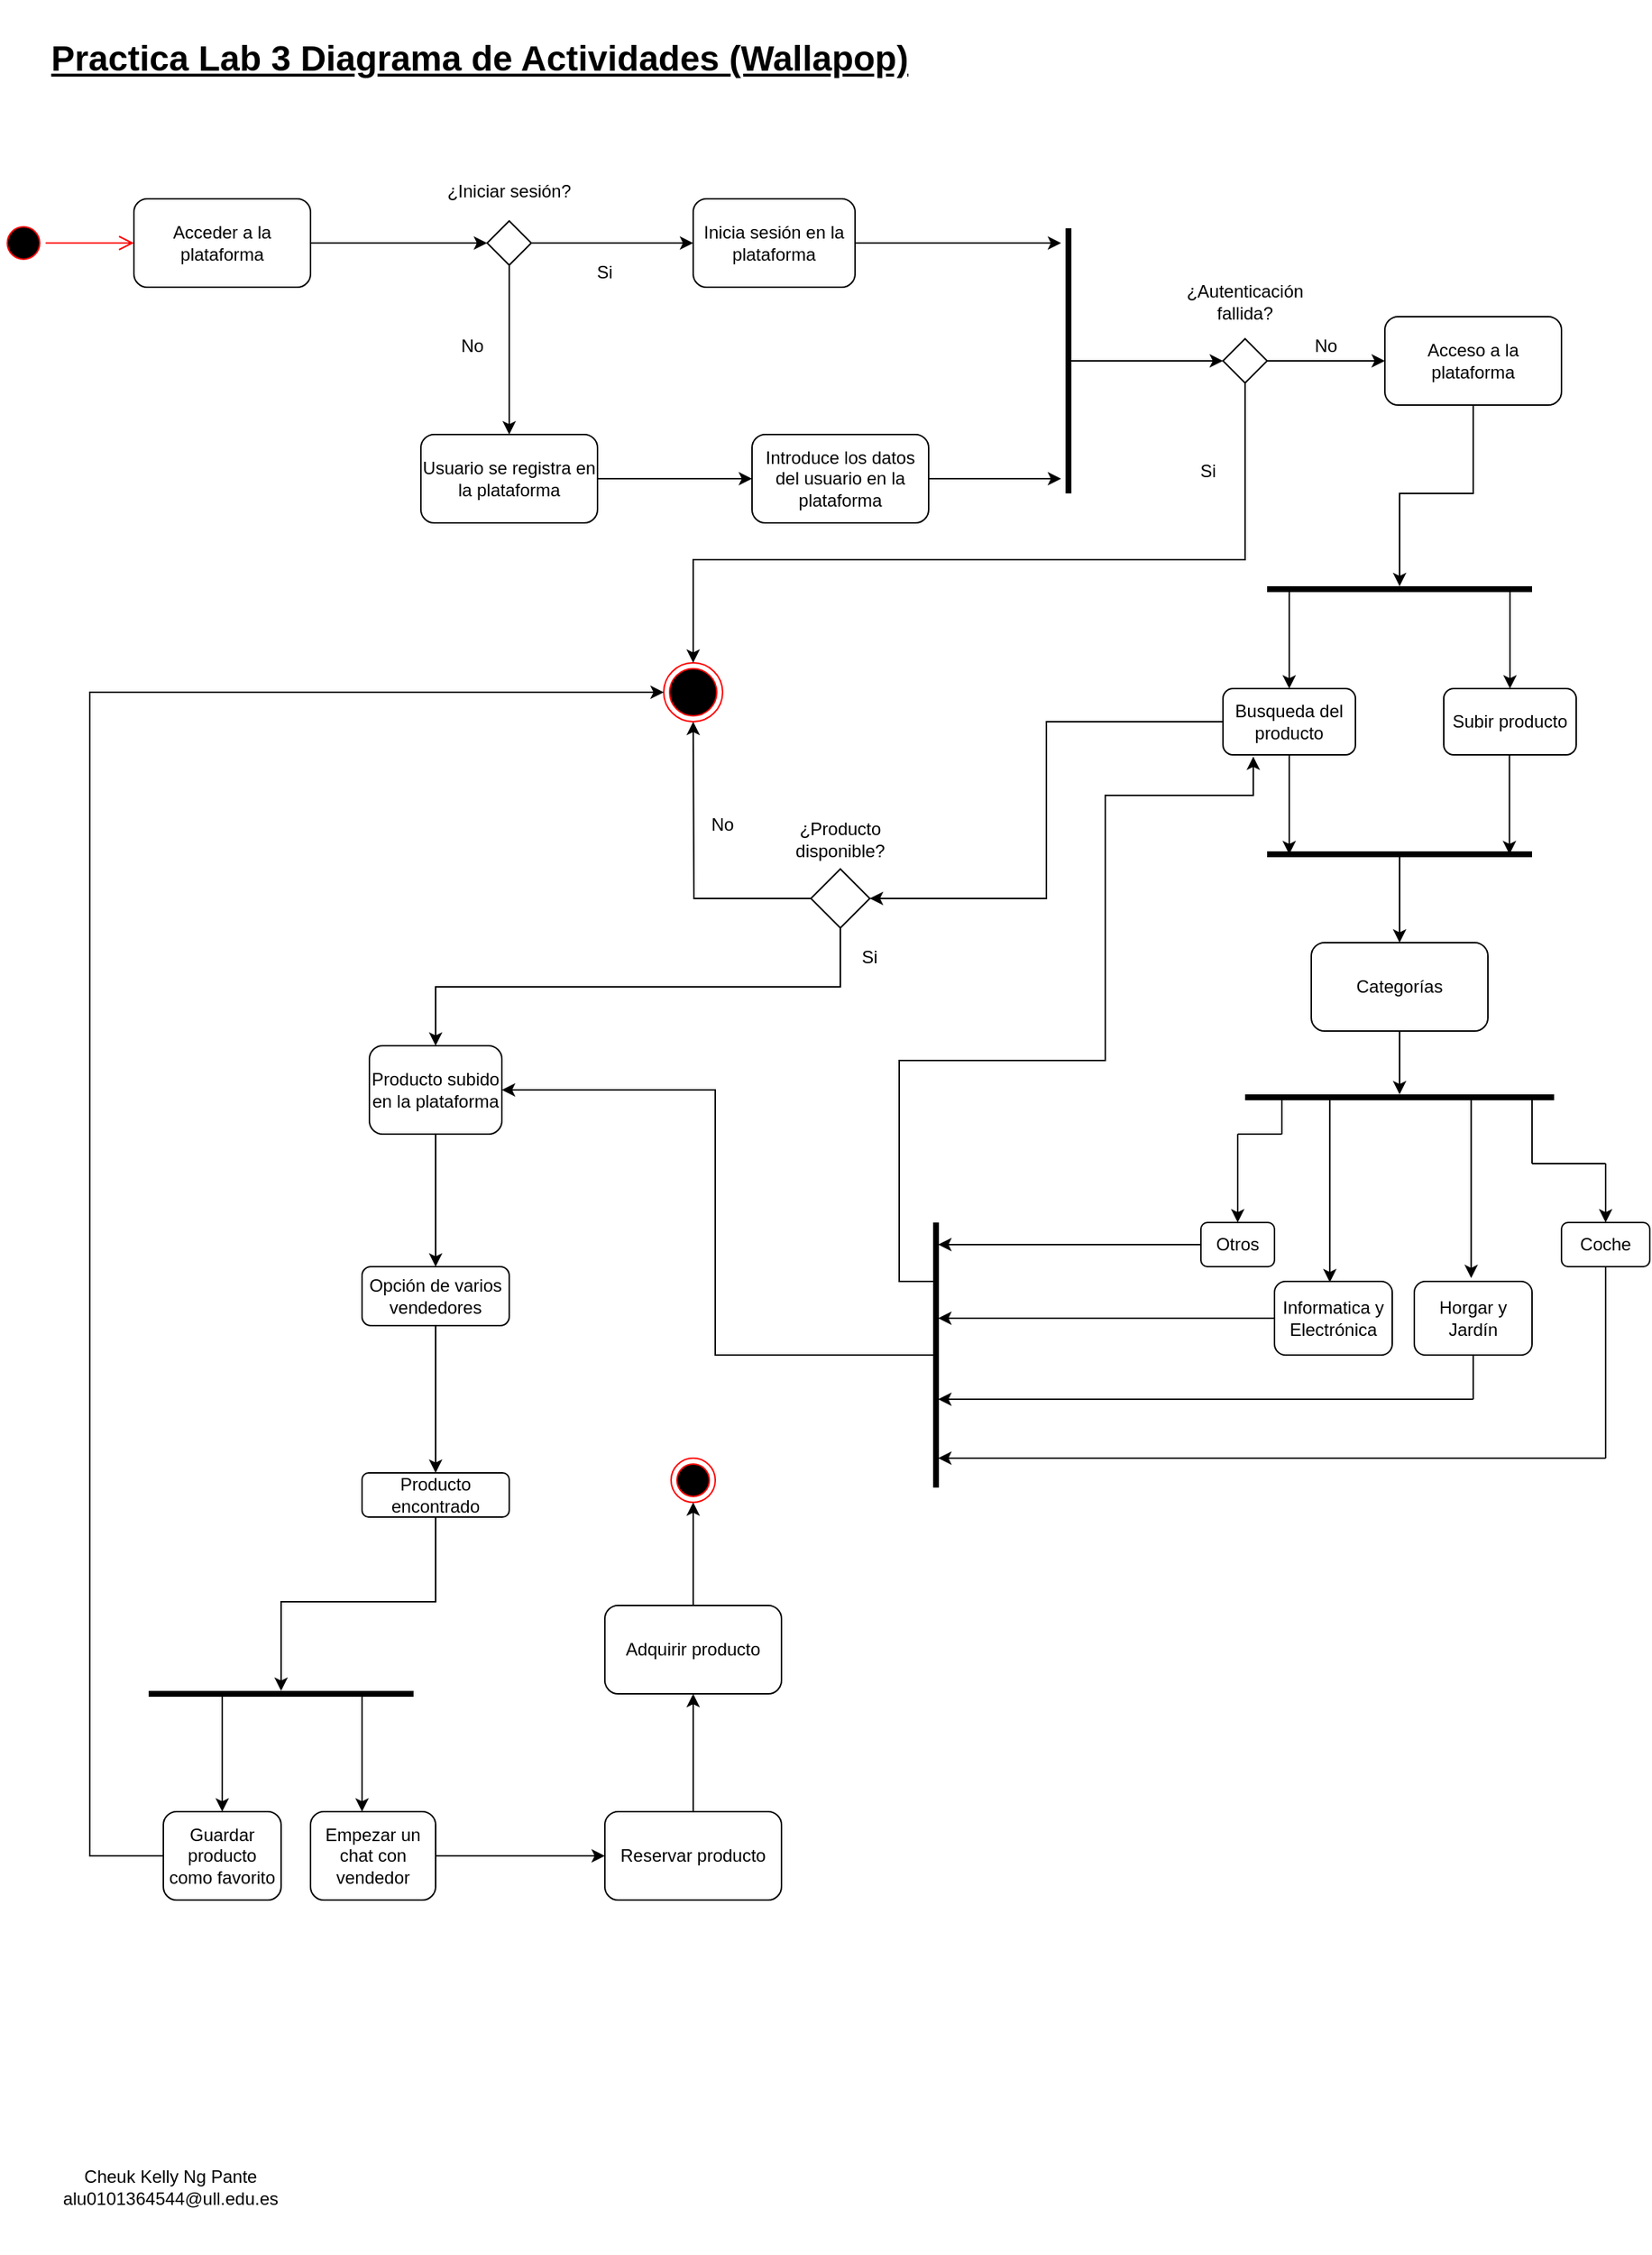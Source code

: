 <mxfile version="14.4.3" type="device"><diagram id="FfPMZYUfNlhaU3RSrBJM" name="Página-1"><mxGraphModel dx="791" dy="391" grid="1" gridSize="10" guides="1" tooltips="1" connect="1" arrows="1" fold="1" page="1" pageScale="1" pageWidth="1169" pageHeight="1654" math="0" shadow="0"><root><mxCell id="0"/><mxCell id="1" parent="0"/><mxCell id="DQUhjhGnH42n1DBm-bsd-1" value="&lt;font style=&quot;font-size: 24px&quot;&gt;&lt;u&gt;&lt;b&gt;Practica Lab 3 Diagrama de Actividades (Wallapop)&lt;/b&gt;&lt;/u&gt;&lt;/font&gt;" style="text;html=1;strokeColor=none;fillColor=none;align=center;verticalAlign=middle;whiteSpace=wrap;rounded=0;" parent="1" vertex="1"><mxGeometry x="30" y="30" width="610" height="80" as="geometry"/></mxCell><mxCell id="0nnLSkjJbwJCWhRncH9Z-2" value="Acceder a la plataforma" style="rounded=1;whiteSpace=wrap;html=1;" parent="1" vertex="1"><mxGeometry x="100" y="165" width="120" height="60" as="geometry"/></mxCell><mxCell id="0nnLSkjJbwJCWhRncH9Z-4" value="" style="rhombus;whiteSpace=wrap;html=1;" parent="1" vertex="1"><mxGeometry x="340" y="180" width="30" height="30" as="geometry"/></mxCell><mxCell id="0nnLSkjJbwJCWhRncH9Z-5" value="¿Iniciar sesión?" style="text;html=1;strokeColor=none;fillColor=none;align=center;verticalAlign=middle;whiteSpace=wrap;rounded=0;" parent="1" vertex="1"><mxGeometry x="290" y="130" width="130" height="60" as="geometry"/></mxCell><mxCell id="0nnLSkjJbwJCWhRncH9Z-6" value="" style="endArrow=classic;html=1;exitX=1;exitY=0.5;exitDx=0;exitDy=0;" parent="1" source="0nnLSkjJbwJCWhRncH9Z-4" edge="1"><mxGeometry width="50" height="50" relative="1" as="geometry"><mxPoint x="440" y="235" as="sourcePoint"/><mxPoint x="480" y="195" as="targetPoint"/></mxGeometry></mxCell><mxCell id="0nnLSkjJbwJCWhRncH9Z-12" style="edgeStyle=orthogonalEdgeStyle;rounded=0;orthogonalLoop=1;jettySize=auto;html=1;" parent="1" source="0nnLSkjJbwJCWhRncH9Z-7" edge="1"><mxGeometry relative="1" as="geometry"><mxPoint x="730" y="195" as="targetPoint"/></mxGeometry></mxCell><mxCell id="0nnLSkjJbwJCWhRncH9Z-7" value="Inicia sesión en la plataforma" style="rounded=1;whiteSpace=wrap;html=1;" parent="1" vertex="1"><mxGeometry x="480" y="165" width="110" height="60" as="geometry"/></mxCell><mxCell id="0nnLSkjJbwJCWhRncH9Z-8" value="" style="endArrow=classic;html=1;exitX=1;exitY=0.5;exitDx=0;exitDy=0;" parent="1" source="0nnLSkjJbwJCWhRncH9Z-2" target="0nnLSkjJbwJCWhRncH9Z-4" edge="1"><mxGeometry width="50" height="50" relative="1" as="geometry"><mxPoint x="220" y="195" as="sourcePoint"/><mxPoint x="340" y="195" as="targetPoint"/></mxGeometry></mxCell><mxCell id="0nnLSkjJbwJCWhRncH9Z-9" value="" style="endArrow=classic;html=1;exitX=0.5;exitY=1;exitDx=0;exitDy=0;" parent="1" source="0nnLSkjJbwJCWhRncH9Z-4" edge="1"><mxGeometry width="50" height="50" relative="1" as="geometry"><mxPoint x="320" y="305" as="sourcePoint"/><mxPoint x="355" y="325" as="targetPoint"/></mxGeometry></mxCell><mxCell id="0nnLSkjJbwJCWhRncH9Z-10" value="Si" style="text;html=1;strokeColor=none;fillColor=none;align=center;verticalAlign=middle;whiteSpace=wrap;rounded=0;" parent="1" vertex="1"><mxGeometry x="400" y="205" width="40" height="20" as="geometry"/></mxCell><mxCell id="0nnLSkjJbwJCWhRncH9Z-11" value="No" style="text;html=1;strokeColor=none;fillColor=none;align=center;verticalAlign=middle;whiteSpace=wrap;rounded=0;" parent="1" vertex="1"><mxGeometry x="310" y="255" width="40" height="20" as="geometry"/></mxCell><mxCell id="0nnLSkjJbwJCWhRncH9Z-13" value="Usuario se registra en la plataforma" style="rounded=1;whiteSpace=wrap;html=1;" parent="1" vertex="1"><mxGeometry x="295" y="325" width="120" height="60" as="geometry"/></mxCell><mxCell id="0nnLSkjJbwJCWhRncH9Z-15" value="" style="endArrow=classic;html=1;exitX=1;exitY=0.5;exitDx=0;exitDy=0;entryX=0;entryY=0.5;entryDx=0;entryDy=0;" parent="1" source="0nnLSkjJbwJCWhRncH9Z-13" edge="1"><mxGeometry width="50" height="50" relative="1" as="geometry"><mxPoint x="430" y="385" as="sourcePoint"/><mxPoint x="520" y="355" as="targetPoint"/></mxGeometry></mxCell><mxCell id="0nnLSkjJbwJCWhRncH9Z-17" value="Introduce los datos del usuario en la plataforma" style="rounded=1;whiteSpace=wrap;html=1;" parent="1" vertex="1"><mxGeometry x="520" y="325" width="120" height="60" as="geometry"/></mxCell><mxCell id="0nnLSkjJbwJCWhRncH9Z-24" value="" style="endArrow=classic;html=1;exitX=1;exitY=0.5;exitDx=0;exitDy=0;" parent="1" source="0nnLSkjJbwJCWhRncH9Z-17" edge="1"><mxGeometry width="50" height="50" relative="1" as="geometry"><mxPoint x="680" y="385" as="sourcePoint"/><mxPoint x="730" y="355" as="targetPoint"/></mxGeometry></mxCell><mxCell id="0nnLSkjJbwJCWhRncH9Z-65" style="edgeStyle=orthogonalEdgeStyle;rounded=0;orthogonalLoop=1;jettySize=auto;html=1;" parent="1" source="0nnLSkjJbwJCWhRncH9Z-25" target="0nnLSkjJbwJCWhRncH9Z-63" edge="1"><mxGeometry relative="1" as="geometry"/></mxCell><mxCell id="0nnLSkjJbwJCWhRncH9Z-25" value="Acceso a la plataforma" style="rounded=1;whiteSpace=wrap;html=1;" parent="1" vertex="1"><mxGeometry x="950" y="245" width="120" height="60" as="geometry"/></mxCell><mxCell id="0nnLSkjJbwJCWhRncH9Z-171" style="edgeStyle=orthogonalEdgeStyle;rounded=0;orthogonalLoop=1;jettySize=auto;html=1;entryX=0;entryY=0.5;entryDx=0;entryDy=0;" parent="1" source="0nnLSkjJbwJCWhRncH9Z-34" target="0nnLSkjJbwJCWhRncH9Z-169" edge="1"><mxGeometry relative="1" as="geometry"/></mxCell><mxCell id="0nnLSkjJbwJCWhRncH9Z-34" value="" style="line;strokeWidth=4;direction=south;html=1;perimeter=backbonePerimeter;points=[];outlineConnect=0;" parent="1" vertex="1"><mxGeometry x="730" y="185" width="10" height="180" as="geometry"/></mxCell><mxCell id="0nnLSkjJbwJCWhRncH9Z-59" value="" style="ellipse;html=1;shape=startState;fillColor=#000000;strokeColor=#ff0000;" parent="1" vertex="1"><mxGeometry x="10" y="180" width="30" height="30" as="geometry"/></mxCell><mxCell id="0nnLSkjJbwJCWhRncH9Z-60" value="" style="edgeStyle=orthogonalEdgeStyle;html=1;verticalAlign=bottom;endArrow=open;endSize=8;strokeColor=#ff0000;entryX=0;entryY=0.5;entryDx=0;entryDy=0;" parent="1" source="0nnLSkjJbwJCWhRncH9Z-59" target="0nnLSkjJbwJCWhRncH9Z-2" edge="1"><mxGeometry relative="1" as="geometry"><mxPoint x="70" y="190" as="targetPoint"/><Array as="points"><mxPoint x="70" y="195"/><mxPoint x="70" y="195"/></Array></mxGeometry></mxCell><mxCell id="0nnLSkjJbwJCWhRncH9Z-63" value="" style="line;strokeWidth=4;direction=south;html=1;perimeter=backbonePerimeter;points=[];outlineConnect=0;rotation=90;" parent="1" vertex="1"><mxGeometry x="955" y="340" width="10" height="180" as="geometry"/></mxCell><mxCell id="0nnLSkjJbwJCWhRncH9Z-75" style="edgeStyle=orthogonalEdgeStyle;rounded=0;orthogonalLoop=1;jettySize=auto;html=1;exitX=1;exitY=0.5;exitDx=0;exitDy=0;entryX=0.5;entryY=0;entryDx=0;entryDy=0;" parent="1" source="0nnLSkjJbwJCWhRncH9Z-132" target="0nnLSkjJbwJCWhRncH9Z-159" edge="1"><mxGeometry relative="1" as="geometry"><Array as="points"><mxPoint x="580" y="700"/><mxPoint x="305" y="700"/></Array></mxGeometry></mxCell><mxCell id="0nnLSkjJbwJCWhRncH9Z-76" style="edgeStyle=orthogonalEdgeStyle;rounded=0;orthogonalLoop=1;jettySize=auto;html=1;" parent="1" source="0nnLSkjJbwJCWhRncH9Z-64" edge="1"><mxGeometry relative="1" as="geometry"><mxPoint x="885" y="610" as="targetPoint"/></mxGeometry></mxCell><mxCell id="0nnLSkjJbwJCWhRncH9Z-150" style="edgeStyle=orthogonalEdgeStyle;rounded=0;orthogonalLoop=1;jettySize=auto;html=1;entryX=0.5;entryY=0;entryDx=0;entryDy=0;" parent="1" source="0nnLSkjJbwJCWhRncH9Z-64" target="0nnLSkjJbwJCWhRncH9Z-132" edge="1"><mxGeometry relative="1" as="geometry"/></mxCell><mxCell id="0nnLSkjJbwJCWhRncH9Z-64" value="Busqueda del producto" style="rounded=1;whiteSpace=wrap;html=1;" parent="1" vertex="1"><mxGeometry x="840" y="497.5" width="90" height="45" as="geometry"/></mxCell><mxCell id="0nnLSkjJbwJCWhRncH9Z-66" value="" style="endArrow=classic;html=1;entryX=0.5;entryY=0;entryDx=0;entryDy=0;" parent="1" source="0nnLSkjJbwJCWhRncH9Z-63" target="0nnLSkjJbwJCWhRncH9Z-64" edge="1"><mxGeometry width="50" height="50" relative="1" as="geometry"><mxPoint x="710" y="530" as="sourcePoint"/><mxPoint x="760" y="480" as="targetPoint"/></mxGeometry></mxCell><mxCell id="0nnLSkjJbwJCWhRncH9Z-71" value="" style="endArrow=classic;html=1;entryX=0.5;entryY=0;entryDx=0;entryDy=0;" parent="1" source="0nnLSkjJbwJCWhRncH9Z-63" edge="1"><mxGeometry width="50" height="50" relative="1" as="geometry"><mxPoint x="890" y="710" as="sourcePoint"/><mxPoint x="1035" y="497.5" as="targetPoint"/></mxGeometry></mxCell><mxCell id="0nnLSkjJbwJCWhRncH9Z-165" style="edgeStyle=orthogonalEdgeStyle;rounded=0;orthogonalLoop=1;jettySize=auto;html=1;entryX=0.5;entryY=0;entryDx=0;entryDy=0;" parent="1" source="0nnLSkjJbwJCWhRncH9Z-74" target="0nnLSkjJbwJCWhRncH9Z-162" edge="1"><mxGeometry relative="1" as="geometry"><mxPoint x="180" y="1140" as="targetPoint"/></mxGeometry></mxCell><mxCell id="0nnLSkjJbwJCWhRncH9Z-82" value="Subir producto" style="rounded=1;whiteSpace=wrap;html=1;" parent="1" vertex="1"><mxGeometry x="990" y="497.5" width="90" height="45" as="geometry"/></mxCell><mxCell id="0nnLSkjJbwJCWhRncH9Z-83" style="edgeStyle=orthogonalEdgeStyle;rounded=0;orthogonalLoop=1;jettySize=auto;html=1;" parent="1" edge="1"><mxGeometry relative="1" as="geometry"><mxPoint x="1034.66" y="610" as="targetPoint"/><mxPoint x="1034.66" y="542.5" as="sourcePoint"/></mxGeometry></mxCell><mxCell id="0nnLSkjJbwJCWhRncH9Z-84" value="" style="line;strokeWidth=4;direction=south;html=1;perimeter=backbonePerimeter;points=[];outlineConnect=0;rotation=90;" parent="1" vertex="1"><mxGeometry x="955" y="520" width="10" height="180" as="geometry"/></mxCell><mxCell id="0nnLSkjJbwJCWhRncH9Z-86" value="Categorías" style="rounded=1;whiteSpace=wrap;html=1;" parent="1" vertex="1"><mxGeometry x="900" y="670" width="120" height="60" as="geometry"/></mxCell><mxCell id="0nnLSkjJbwJCWhRncH9Z-89" value="" style="endArrow=classic;html=1;exitX=0.5;exitY=1;exitDx=0;exitDy=0;" parent="1" source="0nnLSkjJbwJCWhRncH9Z-86" edge="1" target="0nnLSkjJbwJCWhRncH9Z-166"><mxGeometry width="50" height="50" relative="1" as="geometry"><mxPoint x="660" y="770" as="sourcePoint"/><mxPoint x="960" y="780" as="targetPoint"/></mxGeometry></mxCell><mxCell id="0nnLSkjJbwJCWhRncH9Z-90" value="" style="endArrow=classic;html=1;entryX=0.5;entryY=0;entryDx=0;entryDy=0;" parent="1" source="0nnLSkjJbwJCWhRncH9Z-84" target="0nnLSkjJbwJCWhRncH9Z-86" edge="1"><mxGeometry width="50" height="50" relative="1" as="geometry"><mxPoint x="890" y="650" as="sourcePoint"/><mxPoint x="850" y="640" as="targetPoint"/></mxGeometry></mxCell><mxCell id="0nnLSkjJbwJCWhRncH9Z-100" value="Horgar y Jardín" style="rounded=1;whiteSpace=wrap;html=1;" parent="1" vertex="1"><mxGeometry x="970" y="900" width="80" height="50" as="geometry"/></mxCell><mxCell id="0nnLSkjJbwJCWhRncH9Z-101" value="Coche" style="rounded=1;whiteSpace=wrap;html=1;" parent="1" vertex="1"><mxGeometry x="1070" y="860" width="60" height="30" as="geometry"/></mxCell><mxCell id="0nnLSkjJbwJCWhRncH9Z-102" value="Otros" style="rounded=1;whiteSpace=wrap;html=1;" parent="1" vertex="1"><mxGeometry x="825" y="860" width="50" height="30" as="geometry"/></mxCell><mxCell id="0nnLSkjJbwJCWhRncH9Z-103" value="Informatica y Electrónica" style="rounded=1;whiteSpace=wrap;html=1;" parent="1" vertex="1"><mxGeometry x="875" y="900" width="80" height="50" as="geometry"/></mxCell><mxCell id="0nnLSkjJbwJCWhRncH9Z-158" style="edgeStyle=orthogonalEdgeStyle;rounded=0;orthogonalLoop=1;jettySize=auto;html=1;entryX=1;entryY=0.5;entryDx=0;entryDy=0;" parent="1" source="0nnLSkjJbwJCWhRncH9Z-105" target="0nnLSkjJbwJCWhRncH9Z-159" edge="1"><mxGeometry relative="1" as="geometry"><mxPoint x="430" y="950" as="targetPoint"/></mxGeometry></mxCell><mxCell id="0nnLSkjJbwJCWhRncH9Z-105" value="" style="line;strokeWidth=4;direction=south;html=1;perimeter=backbonePerimeter;points=[];outlineConnect=0;" parent="1" vertex="1"><mxGeometry x="640" y="860" width="10" height="180" as="geometry"/></mxCell><mxCell id="0nnLSkjJbwJCWhRncH9Z-107" value="" style="endArrow=classic;html=1;exitX=0;exitY=0.5;exitDx=0;exitDy=0;" parent="1" source="0nnLSkjJbwJCWhRncH9Z-102" target="0nnLSkjJbwJCWhRncH9Z-105" edge="1"><mxGeometry width="50" height="50" relative="1" as="geometry"><mxPoint x="680" y="870" as="sourcePoint"/><mxPoint x="730" y="820" as="targetPoint"/></mxGeometry></mxCell><mxCell id="0nnLSkjJbwJCWhRncH9Z-108" value="" style="endArrow=classic;html=1;exitX=0;exitY=0.5;exitDx=0;exitDy=0;" parent="1" source="0nnLSkjJbwJCWhRncH9Z-103" target="0nnLSkjJbwJCWhRncH9Z-105" edge="1"><mxGeometry width="50" height="50" relative="1" as="geometry"><mxPoint x="690" y="970" as="sourcePoint"/><mxPoint x="740" y="920" as="targetPoint"/></mxGeometry></mxCell><mxCell id="0nnLSkjJbwJCWhRncH9Z-110" value="" style="endArrow=none;html=1;entryX=0.5;entryY=1;entryDx=0;entryDy=0;" parent="1" target="0nnLSkjJbwJCWhRncH9Z-100" edge="1"><mxGeometry width="50" height="50" relative="1" as="geometry"><mxPoint x="1010" y="980" as="sourcePoint"/><mxPoint x="990" y="960" as="targetPoint"/></mxGeometry></mxCell><mxCell id="0nnLSkjJbwJCWhRncH9Z-111" value="" style="endArrow=classic;html=1;" parent="1" target="0nnLSkjJbwJCWhRncH9Z-105" edge="1"><mxGeometry width="50" height="50" relative="1" as="geometry"><mxPoint x="1010" y="980" as="sourcePoint"/><mxPoint x="800" y="970" as="targetPoint"/></mxGeometry></mxCell><mxCell id="0nnLSkjJbwJCWhRncH9Z-116" value="" style="endArrow=classic;html=1;" parent="1" target="0nnLSkjJbwJCWhRncH9Z-105" edge="1"><mxGeometry width="50" height="50" relative="1" as="geometry"><mxPoint x="1100" y="1020" as="sourcePoint"/><mxPoint x="930" y="1010" as="targetPoint"/></mxGeometry></mxCell><mxCell id="0nnLSkjJbwJCWhRncH9Z-119" value="" style="endArrow=none;html=1;exitX=0.5;exitY=1;exitDx=0;exitDy=0;" parent="1" source="0nnLSkjJbwJCWhRncH9Z-101" edge="1"><mxGeometry width="50" height="50" relative="1" as="geometry"><mxPoint x="1100" y="980" as="sourcePoint"/><mxPoint x="1100" y="1020" as="targetPoint"/></mxGeometry></mxCell><mxCell id="0nnLSkjJbwJCWhRncH9Z-145" style="edgeStyle=orthogonalEdgeStyle;rounded=0;orthogonalLoop=1;jettySize=auto;html=1;entryX=0.229;entryY=1.026;entryDx=0;entryDy=0;entryPerimeter=0;" parent="1" source="0nnLSkjJbwJCWhRncH9Z-105" target="0nnLSkjJbwJCWhRncH9Z-64" edge="1"><mxGeometry relative="1" as="geometry"><mxPoint x="751" y="570" as="targetPoint"/><mxPoint x="643" y="900" as="sourcePoint"/><Array as="points"><mxPoint x="620" y="900"/><mxPoint x="620" y="750"/><mxPoint x="760" y="750"/><mxPoint x="760" y="570"/></Array></mxGeometry></mxCell><mxCell id="0nnLSkjJbwJCWhRncH9Z-154" style="edgeStyle=orthogonalEdgeStyle;rounded=0;orthogonalLoop=1;jettySize=auto;html=1;" parent="1" source="0nnLSkjJbwJCWhRncH9Z-132" edge="1"><mxGeometry relative="1" as="geometry"><mxPoint x="480" y="520" as="targetPoint"/></mxGeometry></mxCell><mxCell id="0nnLSkjJbwJCWhRncH9Z-132" value="" style="rhombus;whiteSpace=wrap;html=1;direction=south;" parent="1" vertex="1"><mxGeometry x="560" y="620" width="40" height="40" as="geometry"/></mxCell><mxCell id="0nnLSkjJbwJCWhRncH9Z-152" value="Si" style="text;html=1;strokeColor=none;fillColor=none;align=center;verticalAlign=middle;whiteSpace=wrap;rounded=0;" parent="1" vertex="1"><mxGeometry x="580" y="670" width="40" height="20" as="geometry"/></mxCell><mxCell id="0nnLSkjJbwJCWhRncH9Z-153" value="¿Producto disponible?" style="text;html=1;strokeColor=none;fillColor=none;align=center;verticalAlign=middle;whiteSpace=wrap;rounded=0;" parent="1" vertex="1"><mxGeometry x="560" y="590" width="40" height="20" as="geometry"/></mxCell><mxCell id="0nnLSkjJbwJCWhRncH9Z-156" value="" style="ellipse;html=1;shape=endState;fillColor=#000000;strokeColor=#ff0000;" parent="1" vertex="1"><mxGeometry x="460" y="480" width="40" height="40" as="geometry"/></mxCell><mxCell id="0nnLSkjJbwJCWhRncH9Z-157" value="No" style="text;html=1;strokeColor=none;fillColor=none;align=center;verticalAlign=middle;whiteSpace=wrap;rounded=0;" parent="1" vertex="1"><mxGeometry x="480" y="580" width="40" height="20" as="geometry"/></mxCell><mxCell id="0nnLSkjJbwJCWhRncH9Z-179" style="edgeStyle=orthogonalEdgeStyle;rounded=0;orthogonalLoop=1;jettySize=auto;html=1;entryX=0.5;entryY=0;entryDx=0;entryDy=0;" parent="1" source="0nnLSkjJbwJCWhRncH9Z-159" target="0nnLSkjJbwJCWhRncH9Z-74" edge="1"><mxGeometry relative="1" as="geometry"><mxPoint x="200" y="880" as="targetPoint"/></mxGeometry></mxCell><mxCell id="0nnLSkjJbwJCWhRncH9Z-159" value="Producto subido en la plataforma" style="rounded=1;whiteSpace=wrap;html=1;" parent="1" vertex="1"><mxGeometry x="260" y="740" width="90" height="60" as="geometry"/></mxCell><mxCell id="0nnLSkjJbwJCWhRncH9Z-185" value="" style="edgeStyle=orthogonalEdgeStyle;rounded=0;orthogonalLoop=1;jettySize=auto;html=1;" parent="1" source="0nnLSkjJbwJCWhRncH9Z-162" target="0nnLSkjJbwJCWhRncH9Z-177" edge="1"><mxGeometry relative="1" as="geometry"/></mxCell><mxCell id="0nnLSkjJbwJCWhRncH9Z-162" value="Producto encontrado" style="rounded=1;whiteSpace=wrap;html=1;" parent="1" vertex="1"><mxGeometry x="255" y="1030" width="100" height="30" as="geometry"/></mxCell><mxCell id="0nnLSkjJbwJCWhRncH9Z-191" style="edgeStyle=orthogonalEdgeStyle;rounded=0;orthogonalLoop=1;jettySize=auto;html=1;" parent="1" source="0nnLSkjJbwJCWhRncH9Z-164" edge="1"><mxGeometry relative="1" as="geometry"><mxPoint x="420" y="1290" as="targetPoint"/></mxGeometry></mxCell><mxCell id="0nnLSkjJbwJCWhRncH9Z-164" value="Empezar un chat con vendedor" style="rounded=1;whiteSpace=wrap;html=1;" parent="1" vertex="1"><mxGeometry x="220" y="1260" width="85" height="60" as="geometry"/></mxCell><mxCell id="0nnLSkjJbwJCWhRncH9Z-166" value="" style="line;strokeWidth=4;direction=south;html=1;perimeter=backbonePerimeter;points=[];outlineConnect=0;rotation=90;" parent="1" vertex="1"><mxGeometry x="955" y="670" width="10" height="210" as="geometry"/></mxCell><mxCell id="0nnLSkjJbwJCWhRncH9Z-172" style="edgeStyle=orthogonalEdgeStyle;rounded=0;orthogonalLoop=1;jettySize=auto;html=1;entryX=0;entryY=0.5;entryDx=0;entryDy=0;" parent="1" source="0nnLSkjJbwJCWhRncH9Z-169" target="0nnLSkjJbwJCWhRncH9Z-25" edge="1"><mxGeometry relative="1" as="geometry"><mxPoint x="930" y="280.0" as="targetPoint"/></mxGeometry></mxCell><mxCell id="0nnLSkjJbwJCWhRncH9Z-174" style="edgeStyle=orthogonalEdgeStyle;rounded=0;orthogonalLoop=1;jettySize=auto;html=1;exitX=0.5;exitY=1;exitDx=0;exitDy=0;entryX=0.5;entryY=0;entryDx=0;entryDy=0;" parent="1" source="0nnLSkjJbwJCWhRncH9Z-169" target="0nnLSkjJbwJCWhRncH9Z-156" edge="1"><mxGeometry relative="1" as="geometry"><Array as="points"><mxPoint x="855" y="410"/><mxPoint x="480" y="410"/></Array></mxGeometry></mxCell><mxCell id="0nnLSkjJbwJCWhRncH9Z-169" value="" style="rhombus;whiteSpace=wrap;html=1;" parent="1" vertex="1"><mxGeometry x="840" y="260" width="30" height="30" as="geometry"/></mxCell><mxCell id="0nnLSkjJbwJCWhRncH9Z-170" value="¿Autenticación fallida?" style="text;html=1;strokeColor=none;fillColor=none;align=center;verticalAlign=middle;whiteSpace=wrap;rounded=0;" parent="1" vertex="1"><mxGeometry x="835" y="225" width="40" height="20" as="geometry"/></mxCell><mxCell id="0nnLSkjJbwJCWhRncH9Z-173" value="No" style="text;html=1;strokeColor=none;fillColor=none;align=center;verticalAlign=middle;whiteSpace=wrap;rounded=0;" parent="1" vertex="1"><mxGeometry x="890" y="255" width="40" height="20" as="geometry"/></mxCell><mxCell id="0nnLSkjJbwJCWhRncH9Z-175" value="Si" style="text;html=1;strokeColor=none;fillColor=none;align=center;verticalAlign=middle;whiteSpace=wrap;rounded=0;" parent="1" vertex="1"><mxGeometry x="810" y="340" width="40" height="20" as="geometry"/></mxCell><mxCell id="0nnLSkjJbwJCWhRncH9Z-177" value="" style="line;strokeWidth=4;direction=south;html=1;perimeter=backbonePerimeter;points=[];outlineConnect=0;rotation=90;" parent="1" vertex="1"><mxGeometry x="195" y="1090" width="10" height="180" as="geometry"/></mxCell><mxCell id="0nnLSkjJbwJCWhRncH9Z-74" value="Opción de varios vendedores" style="rounded=1;whiteSpace=wrap;html=1;" parent="1" vertex="1"><mxGeometry x="255" y="890" width="100" height="40" as="geometry"/></mxCell><mxCell id="0nnLSkjJbwJCWhRncH9Z-182" value="" style="endArrow=classic;html=1;entryX=0.483;entryY=-0.044;entryDx=0;entryDy=0;entryPerimeter=0;" parent="1" source="0nnLSkjJbwJCWhRncH9Z-166" target="0nnLSkjJbwJCWhRncH9Z-100" edge="1"><mxGeometry width="50" height="50" relative="1" as="geometry"><mxPoint x="990" y="800" as="sourcePoint"/><mxPoint x="1030" y="810" as="targetPoint"/></mxGeometry></mxCell><mxCell id="0nnLSkjJbwJCWhRncH9Z-187" value="" style="endArrow=classic;html=1;" parent="1" source="0nnLSkjJbwJCWhRncH9Z-177" edge="1"><mxGeometry width="50" height="50" relative="1" as="geometry"><mxPoint x="110" y="1290" as="sourcePoint"/><mxPoint x="160" y="1260" as="targetPoint"/></mxGeometry></mxCell><mxCell id="0nnLSkjJbwJCWhRncH9Z-188" value="" style="endArrow=classic;html=1;" parent="1" edge="1"><mxGeometry width="50" height="50" relative="1" as="geometry"><mxPoint x="255.0" y="1181.524" as="sourcePoint"/><mxPoint x="255.0" y="1260" as="targetPoint"/></mxGeometry></mxCell><mxCell id="0nnLSkjJbwJCWhRncH9Z-190" style="edgeStyle=orthogonalEdgeStyle;rounded=0;orthogonalLoop=1;jettySize=auto;html=1;entryX=0;entryY=0.5;entryDx=0;entryDy=0;" parent="1" source="0nnLSkjJbwJCWhRncH9Z-189" target="0nnLSkjJbwJCWhRncH9Z-156" edge="1"><mxGeometry relative="1" as="geometry"><Array as="points"><mxPoint x="70" y="1290"/><mxPoint x="70" y="500"/></Array></mxGeometry></mxCell><mxCell id="0nnLSkjJbwJCWhRncH9Z-189" value="Guardar producto como favorito" style="rounded=1;whiteSpace=wrap;html=1;" parent="1" vertex="1"><mxGeometry x="120" y="1260" width="80" height="60" as="geometry"/></mxCell><mxCell id="0nnLSkjJbwJCWhRncH9Z-195" style="edgeStyle=orthogonalEdgeStyle;rounded=0;orthogonalLoop=1;jettySize=auto;html=1;entryX=0.5;entryY=1;entryDx=0;entryDy=0;" parent="1" source="0nnLSkjJbwJCWhRncH9Z-192" target="0nnLSkjJbwJCWhRncH9Z-194" edge="1"><mxGeometry relative="1" as="geometry"/></mxCell><mxCell id="0nnLSkjJbwJCWhRncH9Z-192" value="Reservar producto" style="rounded=1;whiteSpace=wrap;html=1;" parent="1" vertex="1"><mxGeometry x="420" y="1260" width="120" height="60" as="geometry"/></mxCell><mxCell id="0nnLSkjJbwJCWhRncH9Z-198" style="edgeStyle=orthogonalEdgeStyle;rounded=0;orthogonalLoop=1;jettySize=auto;html=1;entryX=0.5;entryY=1;entryDx=0;entryDy=0;" parent="1" source="0nnLSkjJbwJCWhRncH9Z-194" target="0nnLSkjJbwJCWhRncH9Z-197" edge="1"><mxGeometry relative="1" as="geometry"/></mxCell><mxCell id="0nnLSkjJbwJCWhRncH9Z-194" value="Adquirir producto" style="rounded=1;whiteSpace=wrap;html=1;" parent="1" vertex="1"><mxGeometry x="420" y="1120" width="120" height="60" as="geometry"/></mxCell><mxCell id="0nnLSkjJbwJCWhRncH9Z-197" value="" style="ellipse;html=1;shape=endState;fillColor=#000000;strokeColor=#ff0000;" parent="1" vertex="1"><mxGeometry x="465" y="1020" width="30" height="30" as="geometry"/></mxCell><mxCell id="4FnSW74Q2NSWExNKt7Ny-1" value="" style="endArrow=none;html=1;" edge="1" parent="1" target="0nnLSkjJbwJCWhRncH9Z-166"><mxGeometry width="50" height="50" relative="1" as="geometry"><mxPoint x="1050" y="820" as="sourcePoint"/><mxPoint x="1050" y="790" as="targetPoint"/></mxGeometry></mxCell><mxCell id="4FnSW74Q2NSWExNKt7Ny-3" value="" style="endArrow=none;html=1;" edge="1" parent="1"><mxGeometry width="50" height="50" relative="1" as="geometry"><mxPoint x="1050" y="820" as="sourcePoint"/><mxPoint x="1100" y="820" as="targetPoint"/></mxGeometry></mxCell><mxCell id="4FnSW74Q2NSWExNKt7Ny-4" value="" style="endArrow=classic;html=1;entryX=0.5;entryY=0;entryDx=0;entryDy=0;" edge="1" parent="1" target="0nnLSkjJbwJCWhRncH9Z-101"><mxGeometry width="50" height="50" relative="1" as="geometry"><mxPoint x="1100" y="820" as="sourcePoint"/><mxPoint x="1160" y="790" as="targetPoint"/></mxGeometry></mxCell><mxCell id="4FnSW74Q2NSWExNKt7Ny-5" value="" style="endArrow=classic;html=1;entryX=0.47;entryY=0.012;entryDx=0;entryDy=0;entryPerimeter=0;" edge="1" parent="1" source="0nnLSkjJbwJCWhRncH9Z-166" target="0nnLSkjJbwJCWhRncH9Z-103"><mxGeometry width="50" height="50" relative="1" as="geometry"><mxPoint x="910" y="840" as="sourcePoint"/><mxPoint x="960" y="790" as="targetPoint"/></mxGeometry></mxCell><mxCell id="4FnSW74Q2NSWExNKt7Ny-6" value="" style="endArrow=classic;html=1;entryX=0.5;entryY=0;entryDx=0;entryDy=0;" edge="1" parent="1" target="0nnLSkjJbwJCWhRncH9Z-102"><mxGeometry width="50" height="50" relative="1" as="geometry"><mxPoint x="850" y="800" as="sourcePoint"/><mxPoint x="890" y="790" as="targetPoint"/></mxGeometry></mxCell><mxCell id="4FnSW74Q2NSWExNKt7Ny-7" value="" style="endArrow=none;html=1;" edge="1" parent="1" target="0nnLSkjJbwJCWhRncH9Z-166"><mxGeometry width="50" height="50" relative="1" as="geometry"><mxPoint x="880" y="800" as="sourcePoint"/><mxPoint x="880" y="780" as="targetPoint"/></mxGeometry></mxCell><mxCell id="4FnSW74Q2NSWExNKt7Ny-8" value="" style="endArrow=none;html=1;" edge="1" parent="1"><mxGeometry width="50" height="50" relative="1" as="geometry"><mxPoint x="850" y="800" as="sourcePoint"/><mxPoint x="880" y="800" as="targetPoint"/></mxGeometry></mxCell><mxCell id="4FnSW74Q2NSWExNKt7Ny-9" value="Cheuk Kelly Ng Pante&lt;br&gt;alu0101364544@ull.edu.es" style="text;html=1;strokeColor=none;fillColor=none;align=center;verticalAlign=middle;whiteSpace=wrap;rounded=0;" vertex="1" parent="1"><mxGeometry x="55" y="1470" width="140" height="90" as="geometry"/></mxCell></root></mxGraphModel></diagram></mxfile>